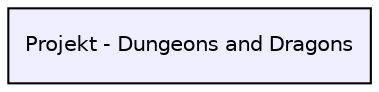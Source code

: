digraph "B:/Škola/VŠ/ZOO/1. semestr/Projekt/Projekt - Jakub Kubišta, EI/Projekt - Dungeons and Dragons" {
  compound=true
  node [ fontsize="10", fontname="Helvetica"];
  edge [ labelfontsize="10", labelfontname="Helvetica"];
  dir_73ff1689e0a34d14ee1a4d15fe5ec73f [shape=box, label="Projekt - Dungeons and Dragons", style="filled", fillcolor="#eeeeff", pencolor="black", URL="dir_73ff1689e0a34d14ee1a4d15fe5ec73f.html"];
}
